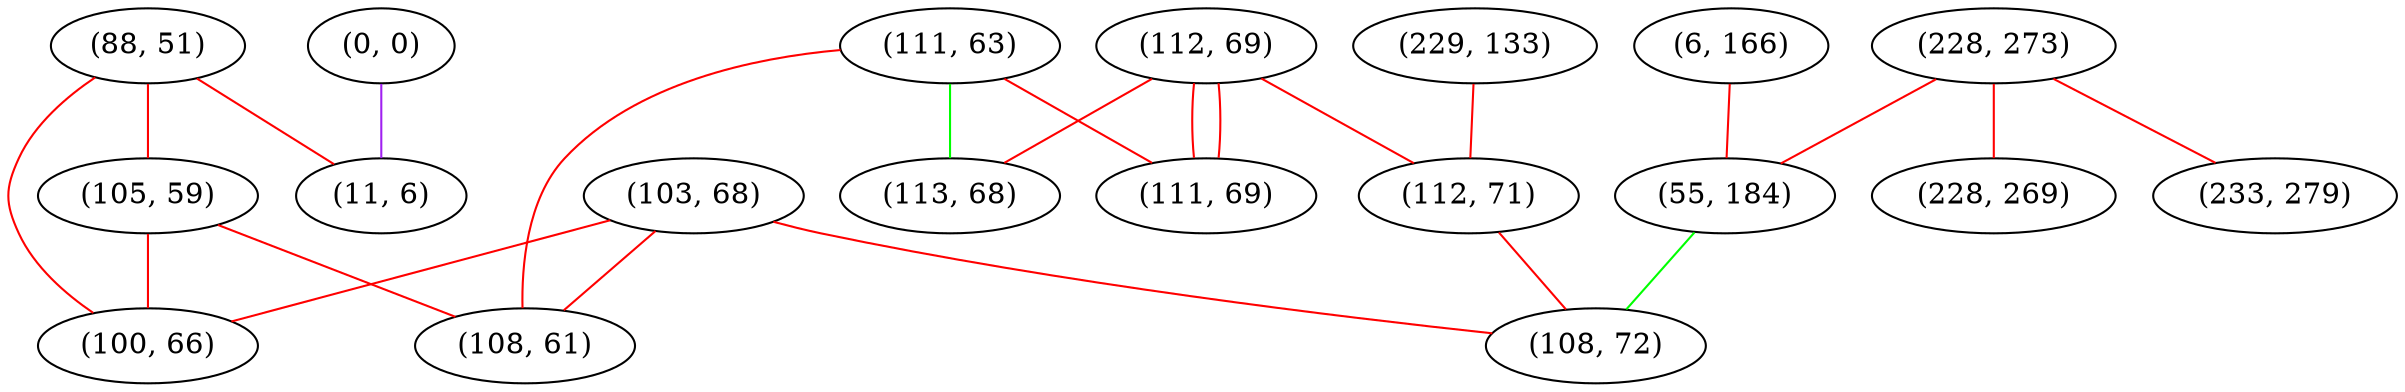 graph "" {
"(103, 68)";
"(88, 51)";
"(105, 59)";
"(112, 69)";
"(229, 133)";
"(6, 166)";
"(228, 273)";
"(111, 63)";
"(233, 279)";
"(228, 269)";
"(0, 0)";
"(113, 68)";
"(11, 6)";
"(108, 61)";
"(100, 66)";
"(111, 69)";
"(55, 184)";
"(112, 71)";
"(108, 72)";
"(103, 68)" -- "(108, 61)"  [color=red, key=0, weight=1];
"(103, 68)" -- "(100, 66)"  [color=red, key=0, weight=1];
"(103, 68)" -- "(108, 72)"  [color=red, key=0, weight=1];
"(88, 51)" -- "(100, 66)"  [color=red, key=0, weight=1];
"(88, 51)" -- "(105, 59)"  [color=red, key=0, weight=1];
"(88, 51)" -- "(11, 6)"  [color=red, key=0, weight=1];
"(105, 59)" -- "(108, 61)"  [color=red, key=0, weight=1];
"(105, 59)" -- "(100, 66)"  [color=red, key=0, weight=1];
"(112, 69)" -- "(111, 69)"  [color=red, key=0, weight=1];
"(112, 69)" -- "(111, 69)"  [color=red, key=1, weight=1];
"(112, 69)" -- "(113, 68)"  [color=red, key=0, weight=1];
"(112, 69)" -- "(112, 71)"  [color=red, key=0, weight=1];
"(229, 133)" -- "(112, 71)"  [color=red, key=0, weight=1];
"(6, 166)" -- "(55, 184)"  [color=red, key=0, weight=1];
"(228, 273)" -- "(228, 269)"  [color=red, key=0, weight=1];
"(228, 273)" -- "(55, 184)"  [color=red, key=0, weight=1];
"(228, 273)" -- "(233, 279)"  [color=red, key=0, weight=1];
"(111, 63)" -- "(108, 61)"  [color=red, key=0, weight=1];
"(111, 63)" -- "(111, 69)"  [color=red, key=0, weight=1];
"(111, 63)" -- "(113, 68)"  [color=green, key=0, weight=2];
"(0, 0)" -- "(11, 6)"  [color=purple, key=0, weight=4];
"(55, 184)" -- "(108, 72)"  [color=green, key=0, weight=2];
"(112, 71)" -- "(108, 72)"  [color=red, key=0, weight=1];
}

